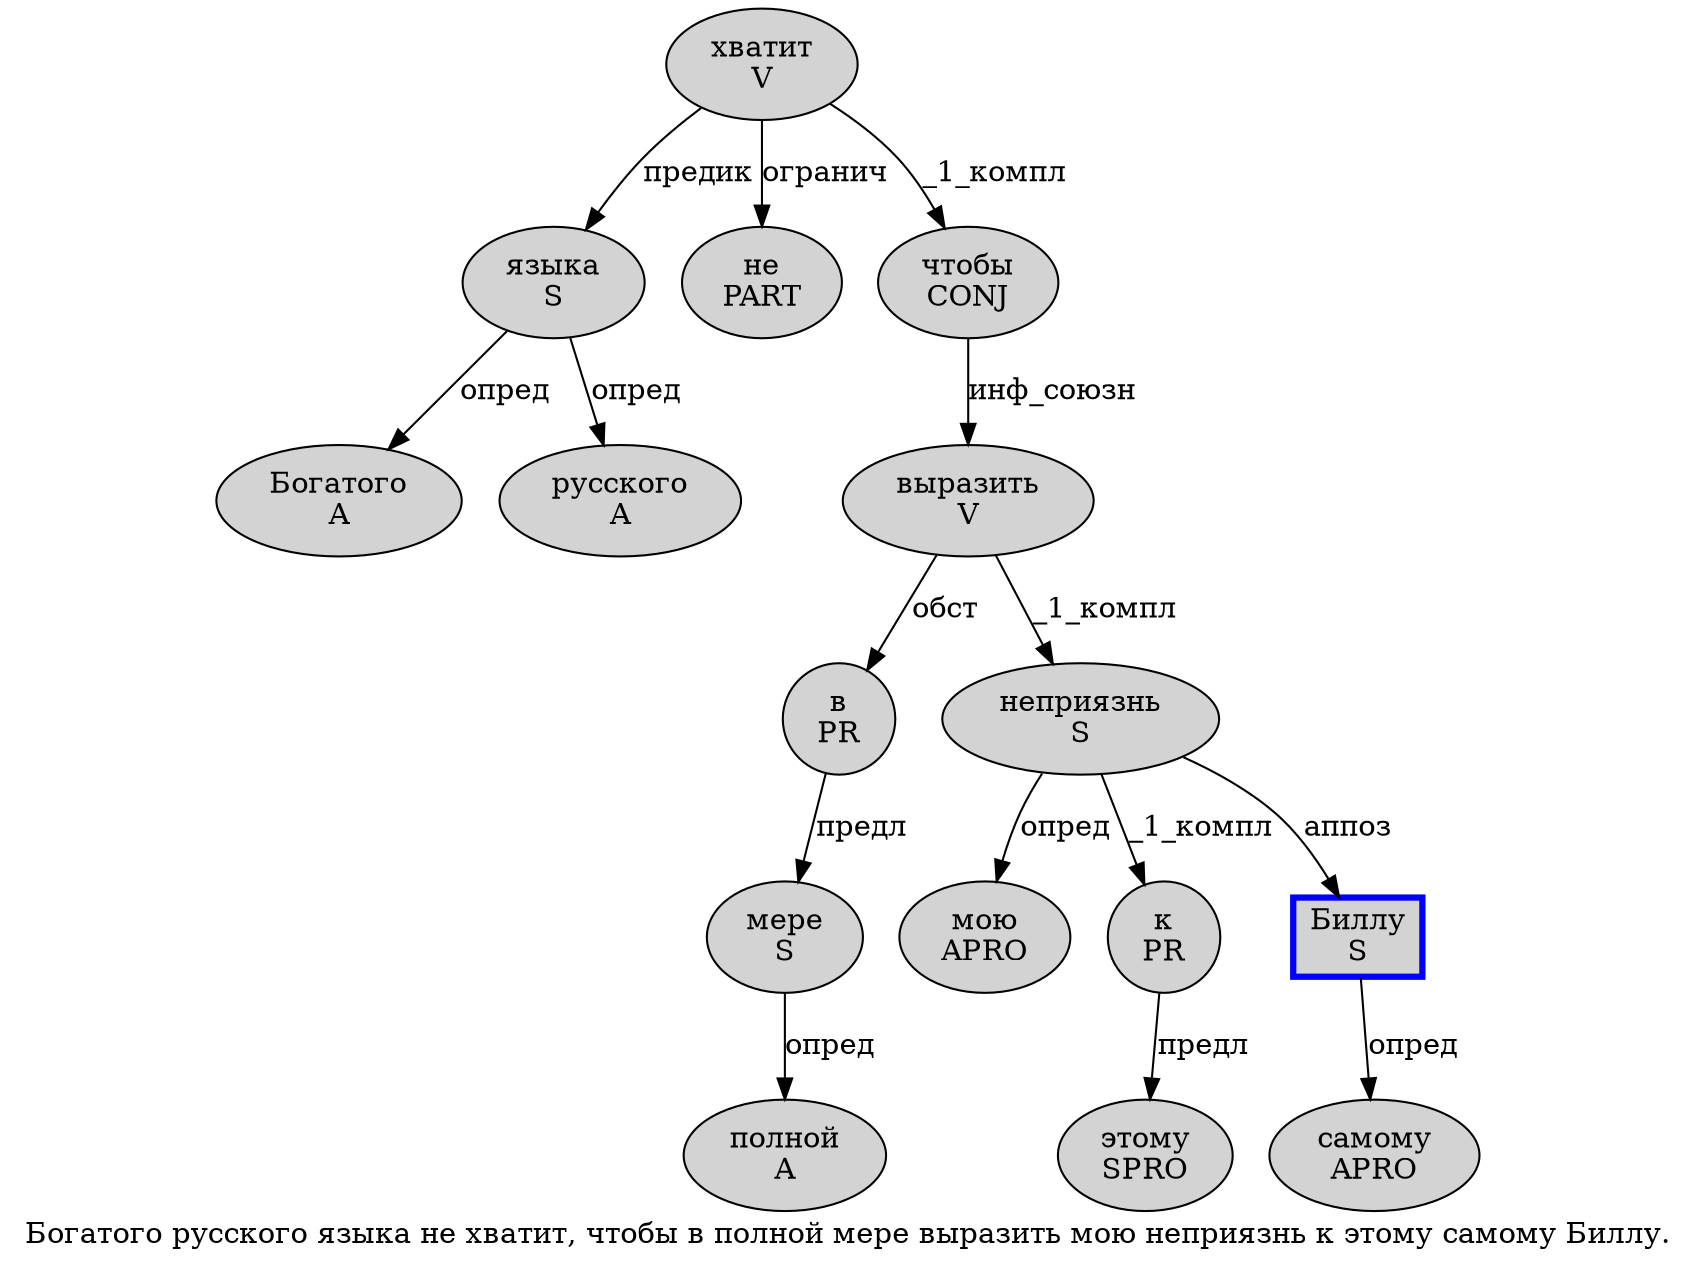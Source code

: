 digraph SENTENCE_154 {
	graph [label="Богатого русского языка не хватит, чтобы в полной мере выразить мою неприязнь к этому самому Биллу."]
	node [style=filled]
		0 [label="Богатого
A" color="" fillcolor=lightgray penwidth=1 shape=ellipse]
		1 [label="русского
A" color="" fillcolor=lightgray penwidth=1 shape=ellipse]
		2 [label="языка
S" color="" fillcolor=lightgray penwidth=1 shape=ellipse]
		3 [label="не
PART" color="" fillcolor=lightgray penwidth=1 shape=ellipse]
		4 [label="хватит
V" color="" fillcolor=lightgray penwidth=1 shape=ellipse]
		6 [label="чтобы
CONJ" color="" fillcolor=lightgray penwidth=1 shape=ellipse]
		7 [label="в
PR" color="" fillcolor=lightgray penwidth=1 shape=ellipse]
		8 [label="полной
A" color="" fillcolor=lightgray penwidth=1 shape=ellipse]
		9 [label="мере
S" color="" fillcolor=lightgray penwidth=1 shape=ellipse]
		10 [label="выразить
V" color="" fillcolor=lightgray penwidth=1 shape=ellipse]
		11 [label="мою
APRO" color="" fillcolor=lightgray penwidth=1 shape=ellipse]
		12 [label="неприязнь
S" color="" fillcolor=lightgray penwidth=1 shape=ellipse]
		13 [label="к
PR" color="" fillcolor=lightgray penwidth=1 shape=ellipse]
		14 [label="этому
SPRO" color="" fillcolor=lightgray penwidth=1 shape=ellipse]
		15 [label="самому
APRO" color="" fillcolor=lightgray penwidth=1 shape=ellipse]
		16 [label="Биллу
S" color=blue fillcolor=lightgray penwidth=3 shape=box]
			2 -> 0 [label="опред"]
			2 -> 1 [label="опред"]
			13 -> 14 [label="предл"]
			12 -> 11 [label="опред"]
			12 -> 13 [label="_1_компл"]
			12 -> 16 [label="аппоз"]
			9 -> 8 [label="опред"]
			7 -> 9 [label="предл"]
			16 -> 15 [label="опред"]
			6 -> 10 [label="инф_союзн"]
			10 -> 7 [label="обст"]
			10 -> 12 [label="_1_компл"]
			4 -> 2 [label="предик"]
			4 -> 3 [label="огранич"]
			4 -> 6 [label="_1_компл"]
}